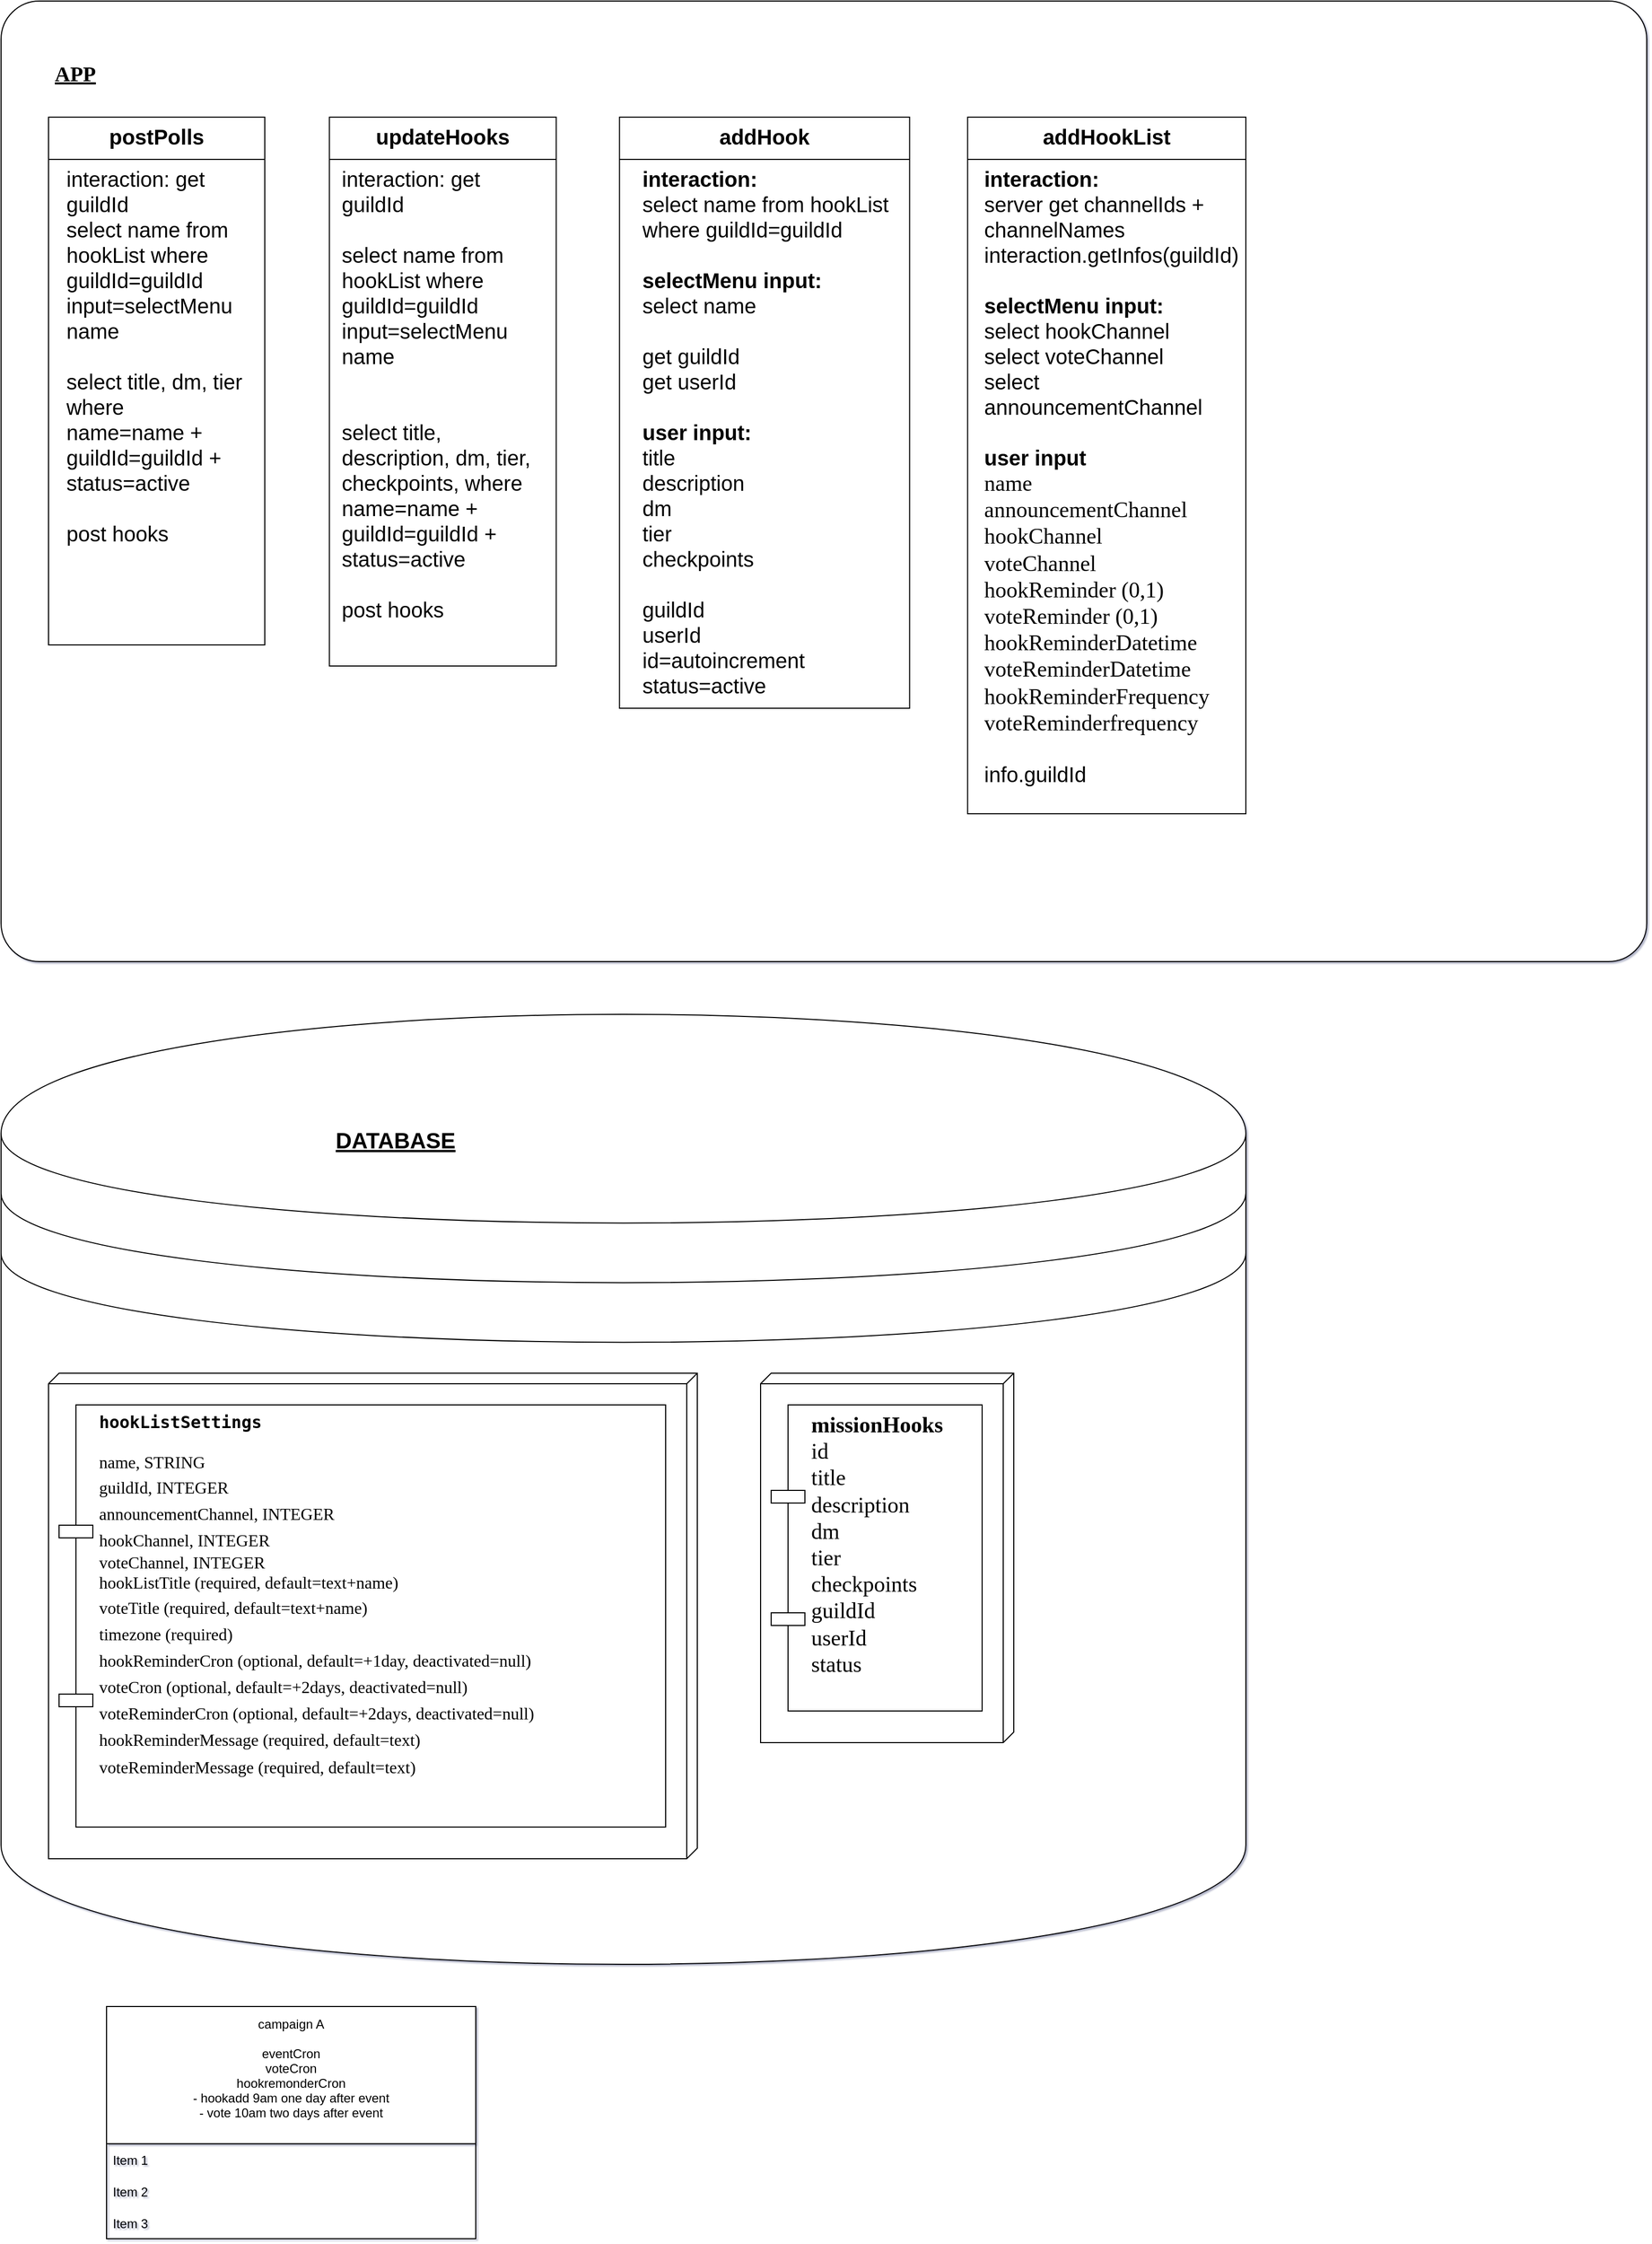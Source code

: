 <mxfile version="20.3.0" type="device"><diagram name="Page-1" id="5f0bae14-7c28-e335-631c-24af17079c00"><mxGraphModel dx="1039" dy="3248" grid="1" gridSize="10" guides="1" tooltips="1" connect="1" arrows="1" fold="1" page="1" pageScale="1" pageWidth="1100" pageHeight="850" background="none" math="0" shadow="1"><root><mxCell id="0"/><mxCell id="1" parent="0"/><mxCell id="Kz--b9a7Ml3Voqw_T8Er-26" value="" style="shape=datastore;whiteSpace=wrap;html=1;verticalAlign=top;align=left;fontSize=21;" parent="1" vertex="1"><mxGeometry x="40" y="-920" width="1180" height="900" as="geometry"/></mxCell><mxCell id="zdAvjQXtXyLgOUWQL5Ht-10" value="" style="rounded=1;whiteSpace=wrap;html=1;fontFamily=Verdana;fontSize=20;verticalAlign=top;align=center;arcSize=4;" parent="1" vertex="1"><mxGeometry x="40" y="-1880" width="1560" height="910" as="geometry"/></mxCell><mxCell id="zdAvjQXtXyLgOUWQL5Ht-3" value="" style="verticalAlign=top;align=left;spacingTop=8;spacingLeft=2;spacingRight=12;shape=cube;size=10;direction=south;fontStyle=4;html=1;rounded=0;shadow=0;comic=0;labelBackgroundColor=none;strokeWidth=1;fontFamily=Verdana;fontSize=21;" parent="1" vertex="1"><mxGeometry x="85" y="-580" width="615" height="460" as="geometry"/></mxCell><mxCell id="zdAvjQXtXyLgOUWQL5Ht-5" value="&lt;div style=&quot;font-size: 16px;&quot;&gt;&lt;font style=&quot;font-size: 16px;&quot; face=&quot;Verdana&quot;&gt;&lt;b style=&quot;&quot;&gt;&lt;code class=&quot;notranslate&quot; style=&quot;&quot;&gt;hookListSettings&lt;/code&gt;&lt;/b&gt;&lt;/font&gt;&lt;/div&gt;&lt;div style=&quot;font-size: 16px;&quot;&gt;&lt;font style=&quot;font-size: 16px;&quot; face=&quot;Verdana&quot;&gt;&lt;br style=&quot;&quot;&gt;&lt;/font&gt;&lt;/div&gt;&lt;div style=&quot;font-size: 16px;&quot;&gt;&lt;font style=&quot;font-size: 16px;&quot; face=&quot;Verdana&quot;&gt;name, STRING&lt;/font&gt;&lt;/div&gt;&lt;font style=&quot;font-size: 16px;&quot; face=&quot;Verdana&quot;&gt;guildId, INTEGER&lt;br style=&quot;&quot;&gt;announcementChannel, INTEGER&lt;br style=&quot;&quot;&gt;hookChannel, INTEGER&lt;br style=&quot;&quot;&gt;&lt;/font&gt;&lt;div style=&quot;font-size: 16px;&quot;&gt;&lt;font style=&quot;font-size: 16px;&quot; face=&quot;Verdana&quot;&gt;voteChannel, INTEGER&lt;/font&gt;&lt;/div&gt;&lt;div style=&quot;font-size: 16px;&quot;&gt;&lt;font style=&quot;font-size: 16px;&quot; face=&quot;Verdana&quot;&gt;hookListTitle (required, default=text+name)&lt;/font&gt;&lt;/div&gt;&lt;font style=&quot;font-size: 16px;&quot; face=&quot;Verdana&quot;&gt;&lt;font style=&quot;font-size: 16px;&quot;&gt;voteTitle (required, default=text+name)&lt;br&gt;timezone (required)&lt;br&gt;hookReminderCron (optional, default=+1day, deactivated=null)&lt;br&gt;voteCron (optional, default=+2days, deactivated=null)&lt;br&gt;voteReminderCron (optional, default=+2days, deactivated=null)&lt;br&gt;hookReminderMessage (required, default=text)&lt;br&gt;voteReminderMessage (required, default=text)&lt;/font&gt;&lt;br style=&quot;&quot;&gt;&lt;/font&gt;" style="shape=component;align=left;spacingLeft=36;rounded=0;shadow=0;comic=0;labelBackgroundColor=none;strokeWidth=1;fontFamily=Verdana;fontSize=21;html=1;verticalAlign=top;" parent="1" vertex="1"><mxGeometry x="95" y="-550" width="575" height="400" as="geometry"/></mxCell><mxCell id="39150e848f15840c-3" value="&lt;div style=&quot;font-size: 21px;&quot;&gt;&lt;br style=&quot;font-size: 21px;&quot;&gt;&lt;/div&gt;" style="verticalAlign=top;align=left;spacingTop=8;spacingLeft=2;spacingRight=12;shape=cube;size=10;direction=south;fontStyle=4;html=1;rounded=0;shadow=0;comic=0;labelBackgroundColor=none;strokeWidth=1;fontFamily=Verdana;fontSize=21;" parent="1" vertex="1"><mxGeometry x="760" y="-580" width="240" height="350" as="geometry"/></mxCell><mxCell id="39150e848f15840c-10" value="&lt;div style=&quot;font-size: 21px;&quot;&gt;&lt;b style=&quot;font-size: 21px;&quot;&gt;missionHooks&lt;br style=&quot;font-size: 21px;&quot;&gt;&lt;/b&gt;&lt;/div&gt;&lt;div style=&quot;font-size: 21px;&quot;&gt;id&lt;/div&gt;&lt;div style=&quot;font-size: 21px;&quot;&gt;title&lt;/div&gt;&lt;div style=&quot;font-size: 21px;&quot;&gt;description&lt;/div&gt;&lt;div style=&quot;font-size: 21px;&quot;&gt;dm&lt;/div&gt;&lt;div style=&quot;font-size: 21px;&quot;&gt;tier&lt;/div&gt;&lt;div style=&quot;font-size: 21px;&quot;&gt;checkpoints&lt;/div&gt;&lt;div style=&quot;font-size: 21px;&quot;&gt;guildId&lt;/div&gt;&lt;div style=&quot;font-size: 21px;&quot;&gt;userId&lt;/div&gt;&lt;div style=&quot;font-size: 21px;&quot;&gt;status&lt;br style=&quot;font-size: 21px;&quot;&gt;&lt;/div&gt;&lt;div style=&quot;font-size: 21px;&quot;&gt;&lt;b style=&quot;font-size: 21px;&quot;&gt;&lt;br style=&quot;font-size: 21px;&quot;&gt;&lt;/b&gt;&lt;/div&gt;" style="shape=component;align=left;spacingLeft=36;rounded=0;shadow=0;comic=0;labelBackgroundColor=none;strokeWidth=1;fontFamily=Verdana;fontSize=21;html=1;verticalAlign=top;" parent="1" vertex="1"><mxGeometry x="770" y="-550" width="200" height="290" as="geometry"/></mxCell><mxCell id="zdAvjQXtXyLgOUWQL5Ht-11" value="APP" style="text;strokeColor=none;fillColor=none;align=left;verticalAlign=top;spacingLeft=4;spacingRight=4;overflow=hidden;points=[[0,0.5],[1,0.5]];portConstraint=eastwest;rotatable=0;fontFamily=Verdana;fontSize=20;fontStyle=5" parent="1" vertex="1"><mxGeometry x="85" y="-1830" width="80" height="30" as="geometry"/></mxCell><mxCell id="Kz--b9a7Ml3Voqw_T8Er-14" value="postPolls" style="swimlane;fontSize=20;verticalAlign=top;align=center;startSize=40;" parent="1" vertex="1"><mxGeometry x="85" y="-1770" width="205" height="500" as="geometry"><mxRectangle x="470" y="-1540" width="140" height="30" as="alternateBounds"/></mxGeometry></mxCell><mxCell id="Kz--b9a7Ml3Voqw_T8Er-15" value="interaction: get guildId&lt;br style=&quot;font-size: 20px;&quot;&gt;select name from hookList where guildId=guildId&lt;br style=&quot;font-size: 20px;&quot;&gt;input=selectMenu name&lt;br style=&quot;font-size: 20px;&quot;&gt;&lt;br style=&quot;font-size: 20px;&quot;&gt;select title, dm, tier where&lt;br style=&quot;padding: 0px; margin: 0px; font-size: 20px;&quot;&gt;name=name +&lt;br style=&quot;padding: 0px; margin: 0px; font-size: 20px;&quot;&gt;guildId=guildId +&lt;br style=&quot;padding: 0px; margin: 0px; font-size: 20px;&quot;&gt;status=active&lt;br style=&quot;font-size: 20px;&quot;&gt;&lt;br style=&quot;font-size: 20px;&quot;&gt;post hooks" style="text;html=1;strokeColor=none;fillColor=none;align=left;verticalAlign=top;whiteSpace=wrap;rounded=0;fontSize=20;" parent="1" vertex="1"><mxGeometry x="100" y="-1730" width="180" height="430" as="geometry"/></mxCell><mxCell id="Kz--b9a7Ml3Voqw_T8Er-17" value="updateHooks" style="swimlane;fontSize=20;verticalAlign=top;align=center;startSize=40;" parent="1" vertex="1"><mxGeometry x="351.25" y="-1770" width="215" height="520" as="geometry"><mxRectangle x="470" y="-1540" width="140" height="30" as="alternateBounds"/></mxGeometry></mxCell><mxCell id="Kz--b9a7Ml3Voqw_T8Er-18" value="interaction: get guildId&lt;br style=&quot;font-size: 20px;&quot;&gt;&lt;br style=&quot;font-size: 20px;&quot;&gt;select name from hookList where guildId=guildId&lt;br style=&quot;font-size: 20px;&quot;&gt;input=selectMenu name&lt;br style=&quot;font-size: 20px;&quot;&gt;&lt;br style=&quot;font-size: 20px;&quot;&gt;&lt;br style=&quot;font-size: 20px;&quot;&gt;select title, description, dm, tier, checkpoints, where&lt;br style=&quot;padding: 0px; margin: 0px; font-size: 20px;&quot;&gt;name=name +&lt;br style=&quot;padding: 0px; margin: 0px; font-size: 20px;&quot;&gt;guildId=guildId +&lt;br style=&quot;padding: 0px; margin: 0px; font-size: 20px;&quot;&gt;status=active&lt;br style=&quot;font-size: 20px;&quot;&gt;&lt;br style=&quot;font-size: 20px;&quot;&gt;post hooks" style="text;html=1;strokeColor=none;fillColor=none;align=left;verticalAlign=top;whiteSpace=wrap;rounded=0;fontSize=20;" parent="1" vertex="1"><mxGeometry x="361.25" y="-1730" width="190" height="460" as="geometry"/></mxCell><mxCell id="Kz--b9a7Ml3Voqw_T8Er-23" value="addHook" style="swimlane;fontSize=20;verticalAlign=top;align=center;startSize=40;" parent="1" vertex="1"><mxGeometry x="626.25" y="-1770" width="275" height="560" as="geometry"/></mxCell><mxCell id="Kz--b9a7Ml3Voqw_T8Er-25" value="&lt;b&gt;interaction:&lt;/b&gt;&lt;br style=&quot;padding: 0px; margin: 0px; font-size: 20px;&quot;&gt;select name from hookList where guildId=guildId&lt;br style=&quot;padding: 0px; margin: 0px; font-size: 20px;&quot;&gt;&lt;b&gt;&lt;br&gt;selectMenu&amp;nbsp;&lt;/b&gt;&lt;b&gt;input:&lt;/b&gt;&lt;br&gt;select name&lt;br&gt;&lt;br style=&quot;padding: 0px; margin: 0px; font-size: 20px;&quot;&gt;get guildId&lt;br style=&quot;padding: 0px; margin: 0px;&quot;&gt;get userId&lt;br style=&quot;padding: 0px; margin: 0px;&quot;&gt;&lt;br style=&quot;padding: 0px; margin: 0px; font-size: 20px;&quot;&gt;&lt;b&gt;user input:&lt;/b&gt;&lt;br style=&quot;padding: 0px; margin: 0px; font-size: 20px;&quot;&gt;title&lt;br style=&quot;padding: 0px; margin: 0px; font-size: 20px;&quot;&gt;description&lt;br style=&quot;padding: 0px; margin: 0px; font-size: 20px;&quot;&gt;dm&lt;br style=&quot;padding: 0px; margin: 0px; font-size: 20px;&quot;&gt;tier&lt;br style=&quot;padding: 0px; margin: 0px; font-size: 20px;&quot;&gt;checkpoints&lt;br style=&quot;padding: 0px; margin: 0px; font-size: 20px;&quot;&gt;&lt;br style=&quot;padding: 0px; margin: 0px; font-size: 20px;&quot;&gt;guildId&lt;br style=&quot;padding: 0px; margin: 0px; font-size: 20px;&quot;&gt;userId&lt;br style=&quot;padding: 0px; margin: 0px; font-size: 20px;&quot;&gt;id=autoincrement&lt;br style=&quot;padding: 0px; margin: 0px; font-size: 20px;&quot;&gt;status=active&lt;div style=&quot;padding: 0px; margin: 0px; font-size: 20px;&quot;&gt;&lt;br style=&quot;padding: 0px; margin: 0px; font-size: 20px;&quot;&gt;&lt;/div&gt;" style="text;html=1;strokeColor=none;fillColor=none;align=left;verticalAlign=top;whiteSpace=wrap;rounded=0;fontSize=20;" parent="1" vertex="1"><mxGeometry x="646.25" y="-1730" width="243.75" height="510" as="geometry"/></mxCell><mxCell id="zdAvjQXtXyLgOUWQL5Ht-9" value="DATABASE" style="text;strokeColor=none;fillColor=none;align=left;verticalAlign=top;spacingLeft=4;spacingRight=4;overflow=hidden;points=[[0,0.5],[1,0.5]];portConstraint=eastwest;rotatable=0;fontStyle=5;fontSize=21;" parent="1" vertex="1"><mxGeometry x="351.25" y="-820" width="147.5" height="30" as="geometry"/></mxCell><mxCell id="Kz--b9a7Ml3Voqw_T8Er-27" value="addHookList" style="swimlane;fontSize=20;verticalAlign=top;align=center;startSize=40;" parent="1" vertex="1"><mxGeometry x="956.25" y="-1770" width="263.75" height="660" as="geometry"/></mxCell><mxCell id="Kz--b9a7Ml3Voqw_T8Er-28" value="&lt;b&gt;interaction:&lt;/b&gt;&lt;br&gt;server get channelIds + channelNames&lt;br&gt;interaction.getInfos(guildId)&lt;br&gt;&lt;br&gt;&lt;b&gt;selectMenu input:&lt;/b&gt;&lt;br&gt;select hookChannel&lt;br&gt;select voteChannel&lt;br&gt;select announcementChannel&lt;br&gt;&lt;b&gt;&lt;br&gt;user input&lt;br&gt;&lt;/b&gt;&lt;span style=&quot;font-family: Verdana; font-size: 21px; background-color: initial;&quot;&gt;name&lt;/span&gt;&lt;b&gt;&lt;br&gt;&lt;/b&gt;&lt;font style=&quot;font-family: Verdana; font-size: 21px;&quot; face=&quot;Verdana&quot;&gt;announcementChannel&lt;br&gt;hookChannel&lt;br&gt;voteChannel&lt;br&gt;hookReminder (0,1)&lt;br&gt;voteReminder (0,1)&lt;br&gt;hookReminderDatetime&lt;br&gt;voteReminderDatetime&lt;br&gt;hookReminderFrequency&lt;br&gt;voteReminderfrequency&lt;br&gt;&lt;/font&gt;&lt;br&gt;info.guildId" style="text;html=1;strokeColor=none;fillColor=none;align=left;verticalAlign=top;whiteSpace=wrap;rounded=0;fontSize=20;" parent="1" vertex="1"><mxGeometry x="970" y="-1730" width="240" height="620" as="geometry"/></mxCell><mxCell id="5Y_Lro1WSHmR3DB3iFSQ-6" value="campaign A&#10;&#10;eventCron&#10;voteCron&#10;hookremonderCron&#10;- hookadd 9am one day after event&#10;- vote 10am two days after event&#10;" style="swimlane;fontStyle=0;childLayout=stackLayout;horizontal=1;startSize=130;horizontalStack=0;resizeParent=1;resizeParentMax=0;resizeLast=0;collapsible=1;marginBottom=0;" parent="1" vertex="1"><mxGeometry x="140" y="20" width="350" height="220" as="geometry"/></mxCell><mxCell id="5Y_Lro1WSHmR3DB3iFSQ-7" value="Item 1" style="text;strokeColor=none;fillColor=none;align=left;verticalAlign=middle;spacingLeft=4;spacingRight=4;overflow=hidden;points=[[0,0.5],[1,0.5]];portConstraint=eastwest;rotatable=0;" parent="5Y_Lro1WSHmR3DB3iFSQ-6" vertex="1"><mxGeometry y="130" width="350" height="30" as="geometry"/></mxCell><mxCell id="5Y_Lro1WSHmR3DB3iFSQ-8" value="Item 2" style="text;strokeColor=none;fillColor=none;align=left;verticalAlign=middle;spacingLeft=4;spacingRight=4;overflow=hidden;points=[[0,0.5],[1,0.5]];portConstraint=eastwest;rotatable=0;" parent="5Y_Lro1WSHmR3DB3iFSQ-6" vertex="1"><mxGeometry y="160" width="350" height="30" as="geometry"/></mxCell><mxCell id="5Y_Lro1WSHmR3DB3iFSQ-9" value="Item 3" style="text;strokeColor=none;fillColor=none;align=left;verticalAlign=middle;spacingLeft=4;spacingRight=4;overflow=hidden;points=[[0,0.5],[1,0.5]];portConstraint=eastwest;rotatable=0;" parent="5Y_Lro1WSHmR3DB3iFSQ-6" vertex="1"><mxGeometry y="190" width="350" height="30" as="geometry"/></mxCell></root></mxGraphModel></diagram></mxfile>